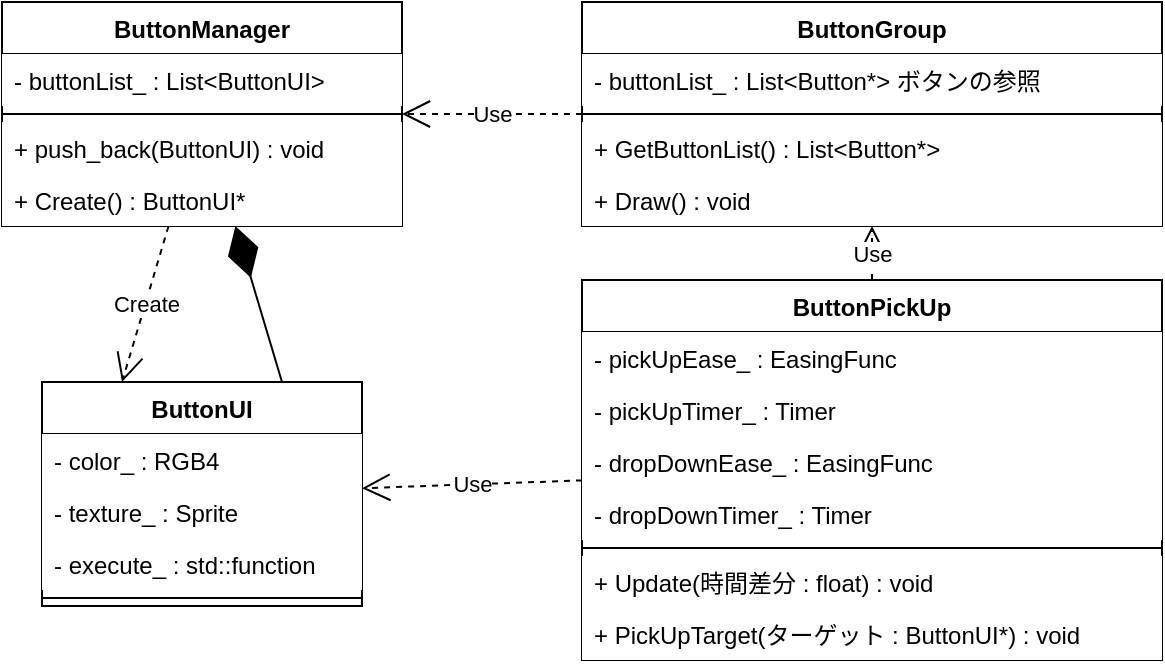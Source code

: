 <mxfile>
    <diagram id="lKBWu_RvsBsUvWl5Swbp" name="ページ1">
        <mxGraphModel dx="652" dy="779" grid="1" gridSize="10" guides="1" tooltips="1" connect="1" arrows="1" fold="1" page="1" pageScale="1" pageWidth="1169" pageHeight="827" background="#FFFFFF" math="0" shadow="0">
            <root>
                <mxCell id="0"/>
                <mxCell id="1" parent="0"/>
                <mxCell id="2" value="ButtonManager" style="swimlane;fontStyle=1;align=center;verticalAlign=top;childLayout=stackLayout;horizontal=1;startSize=26;horizontalStack=0;resizeParent=1;resizeParentMax=0;resizeLast=0;collapsible=1;marginBottom=0;whiteSpace=wrap;html=1;" vertex="1" parent="1">
                    <mxGeometry x="60" y="180" width="200" height="112" as="geometry"/>
                </mxCell>
                <mxCell id="3" value="- buttonList_ : List&amp;lt;ButtonUI&amp;gt;" style="text;strokeColor=none;fillColor=default;align=left;verticalAlign=top;spacingLeft=4;spacingRight=4;overflow=hidden;rotatable=0;points=[[0,0.5],[1,0.5]];portConstraint=eastwest;whiteSpace=wrap;html=1;" vertex="1" parent="2">
                    <mxGeometry y="26" width="200" height="26" as="geometry"/>
                </mxCell>
                <mxCell id="4" value="" style="line;strokeWidth=1;fillColor=default;align=left;verticalAlign=middle;spacingTop=-1;spacingLeft=3;spacingRight=3;rotatable=0;labelPosition=right;points=[];portConstraint=eastwest;strokeColor=inherit;" vertex="1" parent="2">
                    <mxGeometry y="52" width="200" height="8" as="geometry"/>
                </mxCell>
                <mxCell id="20" value="+ push_back(ButtonUI) : void" style="text;strokeColor=none;fillColor=default;align=left;verticalAlign=top;spacingLeft=4;spacingRight=4;overflow=hidden;rotatable=0;points=[[0,0.5],[1,0.5]];portConstraint=eastwest;whiteSpace=wrap;html=1;" vertex="1" parent="2">
                    <mxGeometry y="60" width="200" height="26" as="geometry"/>
                </mxCell>
                <mxCell id="50" value="+ Create() : ButtonUI*" style="text;strokeColor=none;fillColor=default;align=left;verticalAlign=top;spacingLeft=4;spacingRight=4;overflow=hidden;rotatable=0;points=[[0,0.5],[1,0.5]];portConstraint=eastwest;whiteSpace=wrap;html=1;" vertex="1" parent="2">
                    <mxGeometry y="86" width="200" height="26" as="geometry"/>
                </mxCell>
                <mxCell id="6" value="ButtonUI" style="swimlane;fontStyle=1;align=center;verticalAlign=top;childLayout=stackLayout;horizontal=1;startSize=26;horizontalStack=0;resizeParent=1;resizeParentMax=0;resizeLast=0;collapsible=1;marginBottom=0;whiteSpace=wrap;html=1;" vertex="1" parent="1">
                    <mxGeometry x="80" y="370" width="160" height="112" as="geometry"/>
                </mxCell>
                <mxCell id="7" value="- color_ : RGB4" style="text;strokeColor=none;fillColor=default;align=left;verticalAlign=top;spacingLeft=4;spacingRight=4;overflow=hidden;rotatable=0;points=[[0,0.5],[1,0.5]];portConstraint=eastwest;whiteSpace=wrap;html=1;" vertex="1" parent="6">
                    <mxGeometry y="26" width="160" height="26" as="geometry"/>
                </mxCell>
                <mxCell id="9" value="- texture_ : Sprite" style="text;strokeColor=none;fillColor=default;align=left;verticalAlign=top;spacingLeft=4;spacingRight=4;overflow=hidden;rotatable=0;points=[[0,0.5],[1,0.5]];portConstraint=eastwest;whiteSpace=wrap;html=1;" vertex="1" parent="6">
                    <mxGeometry y="52" width="160" height="26" as="geometry"/>
                </mxCell>
                <mxCell id="18" value="- execute_ : std::function" style="text;strokeColor=none;fillColor=default;align=left;verticalAlign=top;spacingLeft=4;spacingRight=4;overflow=hidden;rotatable=0;points=[[0,0.5],[1,0.5]];portConstraint=eastwest;whiteSpace=wrap;html=1;" vertex="1" parent="6">
                    <mxGeometry y="78" width="160" height="26" as="geometry"/>
                </mxCell>
                <mxCell id="8" value="" style="line;strokeWidth=1;fillColor=default;align=left;verticalAlign=middle;spacingTop=-1;spacingLeft=3;spacingRight=3;rotatable=0;labelPosition=right;points=[];portConstraint=eastwest;strokeColor=inherit;" vertex="1" parent="6">
                    <mxGeometry y="104" width="160" height="8" as="geometry"/>
                </mxCell>
                <mxCell id="22" value="" style="endArrow=diamondThin;endFill=1;endSize=24;html=1;exitX=0.75;exitY=0;exitDx=0;exitDy=0;" edge="1" parent="1" source="6" target="2">
                    <mxGeometry width="160" relative="1" as="geometry">
                        <mxPoint x="250" y="400" as="sourcePoint"/>
                        <mxPoint x="410" y="400" as="targetPoint"/>
                    </mxGeometry>
                </mxCell>
                <mxCell id="27" value="ButtonPickUp" style="swimlane;fontStyle=1;align=center;verticalAlign=top;childLayout=stackLayout;horizontal=1;startSize=26;horizontalStack=0;resizeParent=1;resizeParentMax=0;resizeLast=0;collapsible=1;marginBottom=0;whiteSpace=wrap;html=1;" vertex="1" parent="1">
                    <mxGeometry x="350" y="319" width="290" height="190" as="geometry"/>
                </mxCell>
                <mxCell id="28" value="- pickUpEase_ : EasingFunc" style="text;strokeColor=none;fillColor=default;align=left;verticalAlign=top;spacingLeft=4;spacingRight=4;overflow=hidden;rotatable=0;points=[[0,0.5],[1,0.5]];portConstraint=eastwest;whiteSpace=wrap;html=1;" vertex="1" parent="27">
                    <mxGeometry y="26" width="290" height="26" as="geometry"/>
                </mxCell>
                <mxCell id="31" value="- pickUpTimer_ : Timer" style="text;strokeColor=none;fillColor=default;align=left;verticalAlign=top;spacingLeft=4;spacingRight=4;overflow=hidden;rotatable=0;points=[[0,0.5],[1,0.5]];portConstraint=eastwest;whiteSpace=wrap;html=1;" vertex="1" parent="27">
                    <mxGeometry y="52" width="290" height="26" as="geometry"/>
                </mxCell>
                <mxCell id="32" value="- dropDownEase_ : EasingFunc" style="text;strokeColor=none;fillColor=default;align=left;verticalAlign=top;spacingLeft=4;spacingRight=4;overflow=hidden;rotatable=0;points=[[0,0.5],[1,0.5]];portConstraint=eastwest;whiteSpace=wrap;html=1;" vertex="1" parent="27">
                    <mxGeometry y="78" width="290" height="26" as="geometry"/>
                </mxCell>
                <mxCell id="33" value="- dropDownTimer_ : Timer" style="text;strokeColor=none;fillColor=default;align=left;verticalAlign=top;spacingLeft=4;spacingRight=4;overflow=hidden;rotatable=0;points=[[0,0.5],[1,0.5]];portConstraint=eastwest;whiteSpace=wrap;html=1;" vertex="1" parent="27">
                    <mxGeometry y="104" width="290" height="26" as="geometry"/>
                </mxCell>
                <mxCell id="29" value="" style="line;strokeWidth=1;fillColor=default;align=left;verticalAlign=middle;spacingTop=-1;spacingLeft=3;spacingRight=3;rotatable=0;labelPosition=right;points=[];portConstraint=eastwest;strokeColor=inherit;" vertex="1" parent="27">
                    <mxGeometry y="130" width="290" height="8" as="geometry"/>
                </mxCell>
                <mxCell id="30" value="+ Update(時間差分 : float) : void" style="text;strokeColor=none;fillColor=default;align=left;verticalAlign=top;spacingLeft=4;spacingRight=4;overflow=hidden;rotatable=0;points=[[0,0.5],[1,0.5]];portConstraint=eastwest;whiteSpace=wrap;html=1;" vertex="1" parent="27">
                    <mxGeometry y="138" width="290" height="26" as="geometry"/>
                </mxCell>
                <mxCell id="35" value="+ PickUpTarget(ターゲット : ButtonUI*) : void" style="text;strokeColor=none;fillColor=default;align=left;verticalAlign=top;spacingLeft=4;spacingRight=4;overflow=hidden;rotatable=0;points=[[0,0.5],[1,0.5]];portConstraint=eastwest;whiteSpace=wrap;html=1;" vertex="1" parent="27">
                    <mxGeometry y="164" width="290" height="26" as="geometry"/>
                </mxCell>
                <mxCell id="37" value="Use" style="endArrow=open;endSize=12;dashed=1;html=1;" edge="1" parent="1" source="27" target="6">
                    <mxGeometry width="160" relative="1" as="geometry">
                        <mxPoint x="360" y="262" as="sourcePoint"/>
                        <mxPoint x="270" y="249" as="targetPoint"/>
                    </mxGeometry>
                </mxCell>
                <mxCell id="39" value="ButtonGroup" style="swimlane;fontStyle=1;align=center;verticalAlign=top;childLayout=stackLayout;horizontal=1;startSize=26;horizontalStack=0;resizeParent=1;resizeParentMax=0;resizeLast=0;collapsible=1;marginBottom=0;whiteSpace=wrap;html=1;" vertex="1" parent="1">
                    <mxGeometry x="350" y="180" width="290" height="112" as="geometry"/>
                </mxCell>
                <mxCell id="40" value="- buttonList_ : List&amp;lt;Button*&amp;gt; ボタンの参照" style="text;strokeColor=none;fillColor=default;align=left;verticalAlign=top;spacingLeft=4;spacingRight=4;overflow=hidden;rotatable=0;points=[[0,0.5],[1,0.5]];portConstraint=eastwest;whiteSpace=wrap;html=1;" vertex="1" parent="39">
                    <mxGeometry y="26" width="290" height="26" as="geometry"/>
                </mxCell>
                <mxCell id="41" value="" style="line;strokeWidth=1;fillColor=default;align=left;verticalAlign=middle;spacingTop=-1;spacingLeft=3;spacingRight=3;rotatable=0;labelPosition=right;points=[];portConstraint=eastwest;strokeColor=inherit;perimeterSpacing=0;" vertex="1" parent="39">
                    <mxGeometry y="52" width="290" height="8" as="geometry"/>
                </mxCell>
                <mxCell id="47" value="+ GetButtonList() : List&amp;lt;Button*&amp;gt;" style="text;strokeColor=none;fillColor=default;align=left;verticalAlign=top;spacingLeft=4;spacingRight=4;overflow=hidden;rotatable=0;points=[[0,0.5],[1,0.5]];portConstraint=eastwest;whiteSpace=wrap;html=1;" vertex="1" parent="39">
                    <mxGeometry y="60" width="290" height="26" as="geometry"/>
                </mxCell>
                <mxCell id="53" value="+ Draw() : void" style="text;strokeColor=none;fillColor=default;align=left;verticalAlign=top;spacingLeft=4;spacingRight=4;overflow=hidden;rotatable=0;points=[[0,0.5],[1,0.5]];portConstraint=eastwest;whiteSpace=wrap;html=1;" vertex="1" parent="39">
                    <mxGeometry y="86" width="290" height="26" as="geometry"/>
                </mxCell>
                <mxCell id="48" value="Use" style="endArrow=open;endSize=12;dashed=1;html=1;" edge="1" parent="1" source="27" target="39">
                    <mxGeometry width="160" relative="1" as="geometry">
                        <mxPoint x="360" y="489" as="sourcePoint"/>
                        <mxPoint x="250" y="447" as="targetPoint"/>
                    </mxGeometry>
                </mxCell>
                <mxCell id="49" value="Create" style="endArrow=open;endSize=12;dashed=1;html=1;entryX=0.25;entryY=0;entryDx=0;entryDy=0;" edge="1" parent="1" source="2" target="6">
                    <mxGeometry width="160" relative="1" as="geometry">
                        <mxPoint x="360" y="489" as="sourcePoint"/>
                        <mxPoint x="250" y="447" as="targetPoint"/>
                    </mxGeometry>
                </mxCell>
                <mxCell id="51" value="Use" style="endArrow=open;endSize=12;dashed=1;html=1;" edge="1" parent="1" source="39" target="2">
                    <mxGeometry width="160" relative="1" as="geometry">
                        <mxPoint x="505" y="450" as="sourcePoint"/>
                        <mxPoint x="505" y="276" as="targetPoint"/>
                    </mxGeometry>
                </mxCell>
            </root>
        </mxGraphModel>
    </diagram>
</mxfile>